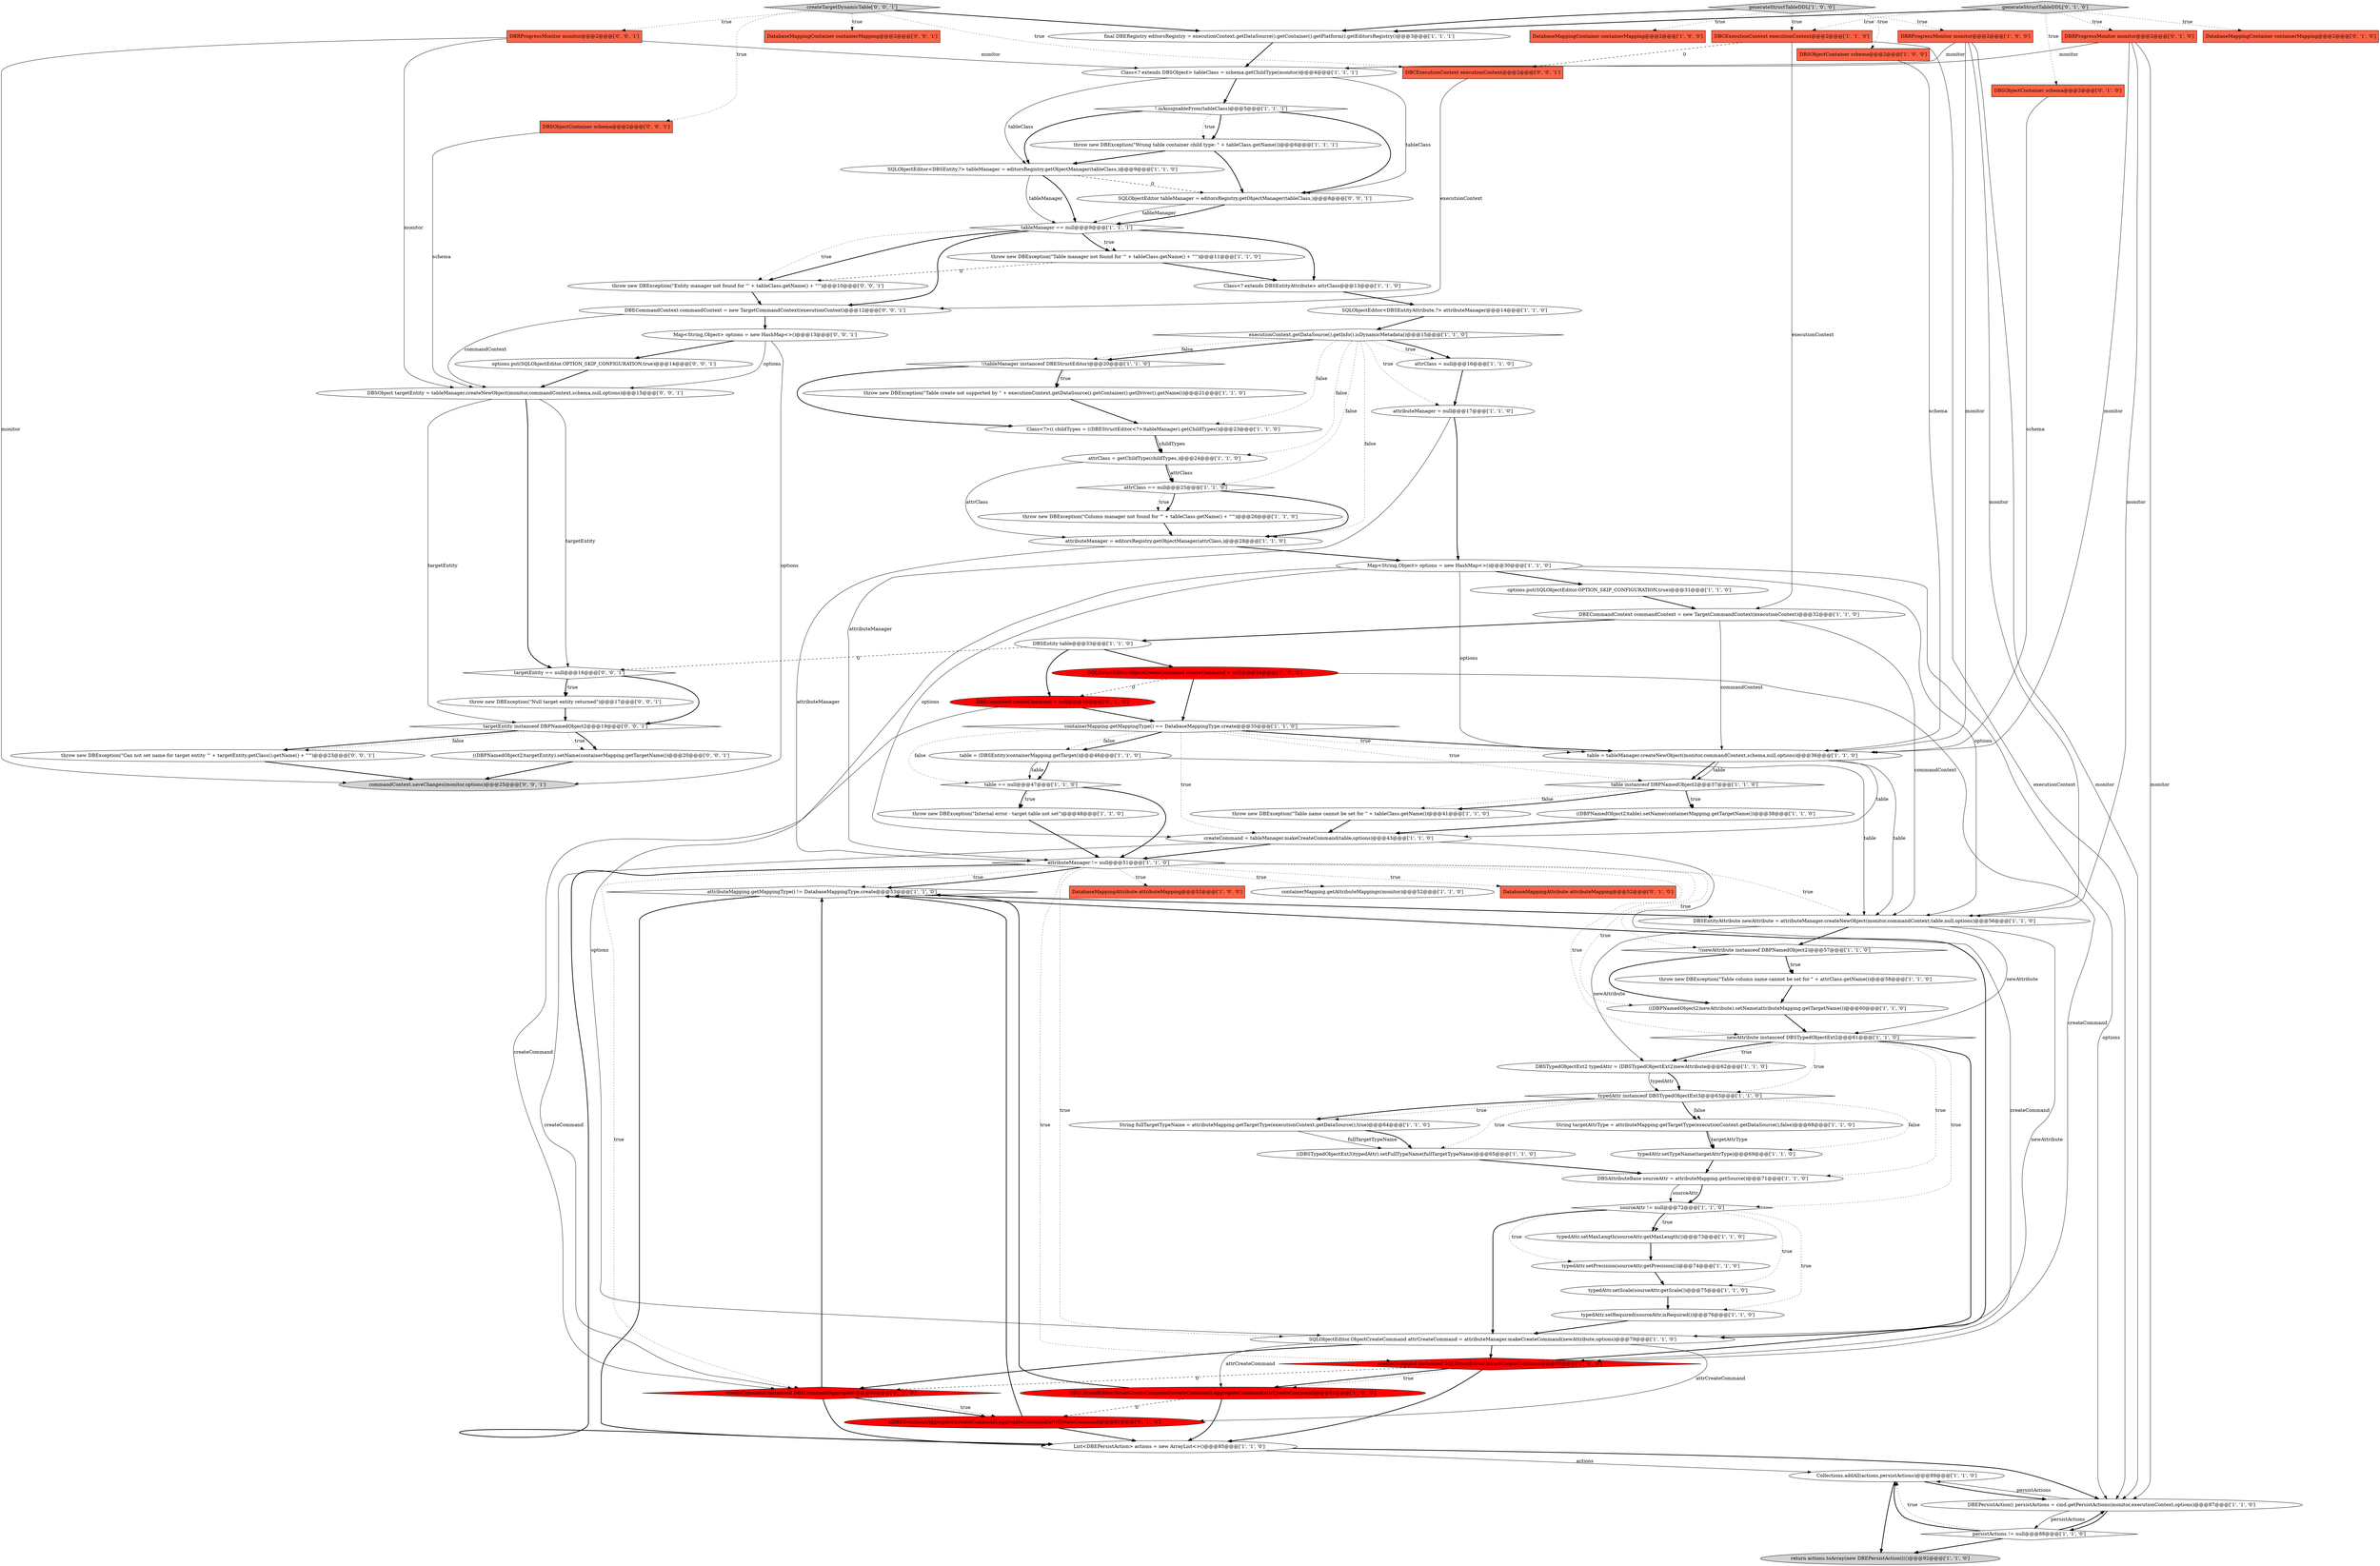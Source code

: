 digraph {
68 [style = filled, label = "DBRProgressMonitor monitor@@@2@@@['0', '1', '0']", fillcolor = tomato, shape = box image = "AAA0AAABBB2BBB"];
56 [style = filled, label = "attributeMapping.getMappingType() != DatabaseMappingType.create@@@53@@@['1', '1', '0']", fillcolor = white, shape = diamond image = "AAA0AAABBB1BBB"];
18 [style = filled, label = "attributeManager != null@@@51@@@['1', '1', '0']", fillcolor = white, shape = diamond image = "AAA0AAABBB1BBB"];
6 [style = filled, label = "SQLObjectEditor.ObjectCreateCommand attrCreateCommand = attributeManager.makeCreateCommand(newAttribute,options)@@@79@@@['1', '1', '0']", fillcolor = white, shape = ellipse image = "AAA0AAABBB1BBB"];
14 [style = filled, label = "DatabaseMappingContainer containerMapping@@@2@@@['1', '0', '0']", fillcolor = tomato, shape = box image = "AAA0AAABBB1BBB"];
50 [style = filled, label = "generateStructTableDDL['1', '0', '0']", fillcolor = lightgray, shape = diamond image = "AAA0AAABBB1BBB"];
60 [style = filled, label = "attrClass == null@@@25@@@['1', '1', '0']", fillcolor = white, shape = diamond image = "AAA0AAABBB1BBB"];
53 [style = filled, label = "attrClass = getChildType(childTypes,)@@@24@@@['1', '1', '0']", fillcolor = white, shape = ellipse image = "AAA0AAABBB1BBB"];
52 [style = filled, label = "((DBSTypedObjectExt3)typedAttr).setFullTypeName(fullTargetTypeName)@@@65@@@['1', '1', '0']", fillcolor = white, shape = ellipse image = "AAA0AAABBB1BBB"];
4 [style = filled, label = "table == null@@@47@@@['1', '1', '0']", fillcolor = white, shape = diamond image = "AAA0AAABBB1BBB"];
21 [style = filled, label = "createCommand = tableManager.makeCreateCommand(table,options)@@@43@@@['1', '1', '0']", fillcolor = white, shape = ellipse image = "AAA0AAABBB1BBB"];
90 [style = filled, label = "DBSObject targetEntity = tableManager.createNewObject(monitor,commandContext,schema,null,options)@@@15@@@['0', '0', '1']", fillcolor = white, shape = ellipse image = "AAA0AAABBB3BBB"];
42 [style = filled, label = "typedAttr.setRequired(sourceAttr.isRequired())@@@76@@@['1', '1', '0']", fillcolor = white, shape = ellipse image = "AAA0AAABBB1BBB"];
91 [style = filled, label = "SQLObjectEditor tableManager = editorsRegistry.getObjectManager(tableClass,)@@@8@@@['0', '0', '1']", fillcolor = white, shape = ellipse image = "AAA0AAABBB3BBB"];
49 [style = filled, label = "DBSTypedObjectExt2 typedAttr = (DBSTypedObjectExt2)newAttribute@@@62@@@['1', '1', '0']", fillcolor = white, shape = ellipse image = "AAA0AAABBB1BBB"];
10 [style = filled, label = "String fullTargetTypeName = attributeMapping.getTargetType(executionContext.getDataSource(),true)@@@64@@@['1', '1', '0']", fillcolor = white, shape = ellipse image = "AAA0AAABBB1BBB"];
25 [style = filled, label = "throw new DBException(\"Table column name cannot be set for \" + attrClass.getName())@@@58@@@['1', '1', '0']", fillcolor = white, shape = ellipse image = "AAA0AAABBB1BBB"];
27 [style = filled, label = "table instanceof DBPNamedObject2@@@37@@@['1', '1', '0']", fillcolor = white, shape = diamond image = "AAA0AAABBB1BBB"];
39 [style = filled, label = "attributeManager = null@@@17@@@['1', '1', '0']", fillcolor = white, shape = ellipse image = "AAA0AAABBB1BBB"];
72 [style = filled, label = "((DBECommandAggregator)createCommand).aggregateCommand(attrCreateCommand)@@@81@@@['0', '1', '0']", fillcolor = red, shape = ellipse image = "AAA1AAABBB2BBB"];
22 [style = filled, label = "((DBPNamedObject2)table).setName(containerMapping.getTargetName())@@@38@@@['1', '1', '0']", fillcolor = white, shape = ellipse image = "AAA0AAABBB1BBB"];
8 [style = filled, label = "!(newAttribute instanceof DBPNamedObject2)@@@57@@@['1', '1', '0']", fillcolor = white, shape = diamond image = "AAA0AAABBB1BBB"];
88 [style = filled, label = "throw new DBException(\"Can not set name for target entity '\" + targetEntity.getClass().getName() + \"'\")@@@23@@@['0', '0', '1']", fillcolor = white, shape = ellipse image = "AAA0AAABBB3BBB"];
17 [style = filled, label = "throw new DBException(\"Wrong table container child type: \" + tableClass.getName())@@@6@@@['1', '1', '1']", fillcolor = white, shape = ellipse image = "AAA0AAABBB1BBB"];
0 [style = filled, label = "DBSObjectContainer schema@@@2@@@['1', '0', '0']", fillcolor = tomato, shape = box image = "AAA0AAABBB1BBB"];
45 [style = filled, label = "Class<? extends DBSObject> tableClass = schema.getChildType(monitor)@@@4@@@['1', '1', '1']", fillcolor = white, shape = ellipse image = "AAA0AAABBB1BBB"];
51 [style = filled, label = "newAttribute instanceof DBSTypedObjectExt2@@@61@@@['1', '1', '0']", fillcolor = white, shape = diamond image = "AAA0AAABBB1BBB"];
66 [style = filled, label = "SQLObjectEditor<DBSEntity,?> tableManager = editorsRegistry.getObjectManager(tableClass,)@@@9@@@['1', '1', '0']", fillcolor = white, shape = ellipse image = "AAA0AAABBB1BBB"];
74 [style = filled, label = "createCommand instanceof DBECommandAggregator@@@80@@@['0', '1', '0']", fillcolor = red, shape = diamond image = "AAA1AAABBB2BBB"];
44 [style = filled, label = "DBSAttributeBase sourceAttr = attributeMapping.getSource()@@@71@@@['1', '1', '0']", fillcolor = white, shape = ellipse image = "AAA0AAABBB1BBB"];
15 [style = filled, label = "Map<String,Object> options = new HashMap<>()@@@30@@@['1', '1', '0']", fillcolor = white, shape = ellipse image = "AAA0AAABBB1BBB"];
67 [style = filled, label = "DBSObjectContainer schema@@@2@@@['0', '1', '0']", fillcolor = tomato, shape = box image = "AAA0AAABBB2BBB"];
23 [style = filled, label = "((DBPNamedObject2)newAttribute).setName(attributeMapping.getTargetName())@@@60@@@['1', '1', '0']", fillcolor = white, shape = ellipse image = "AAA0AAABBB1BBB"];
40 [style = filled, label = "DatabaseMappingAttribute attributeMapping@@@52@@@['1', '0', '0']", fillcolor = tomato, shape = box image = "AAA0AAABBB1BBB"];
47 [style = filled, label = "DBSEntityAttribute newAttribute = attributeManager.createNewObject(monitor,commandContext,table,null,options)@@@56@@@['1', '1', '0']", fillcolor = white, shape = ellipse image = "AAA0AAABBB1BBB"];
81 [style = filled, label = "DBRProgressMonitor monitor@@@2@@@['0', '0', '1']", fillcolor = tomato, shape = box image = "AAA0AAABBB3BBB"];
59 [style = filled, label = "SQLObjectEditor<DBSEntityAttribute,?> attributeManager@@@14@@@['1', '1', '0']", fillcolor = white, shape = ellipse image = "AAA0AAABBB1BBB"];
34 [style = filled, label = "!.isAssignableFrom(tableClass)@@@5@@@['1', '1', '1']", fillcolor = white, shape = diamond image = "AAA0AAABBB1BBB"];
78 [style = filled, label = "((DBPNamedObject2)targetEntity).setName(containerMapping.getTargetName())@@@20@@@['0', '0', '1']", fillcolor = white, shape = ellipse image = "AAA0AAABBB3BBB"];
12 [style = filled, label = "executionContext.getDataSource().getInfo().isDynamicMetadata()@@@15@@@['1', '1', '0']", fillcolor = white, shape = diamond image = "AAA0AAABBB1BBB"];
26 [style = filled, label = "DBSEntity table@@@33@@@['1', '1', '0']", fillcolor = white, shape = ellipse image = "AAA0AAABBB1BBB"];
35 [style = filled, label = "DBRProgressMonitor monitor@@@2@@@['1', '0', '0']", fillcolor = tomato, shape = box image = "AAA0AAABBB1BBB"];
3 [style = filled, label = "typedAttr instanceof DBSTypedObjectExt3@@@63@@@['1', '1', '0']", fillcolor = white, shape = diamond image = "AAA0AAABBB1BBB"];
30 [style = filled, label = "typedAttr.setTypeName(targetAttrType)@@@69@@@['1', '1', '0']", fillcolor = white, shape = ellipse image = "AAA0AAABBB1BBB"];
80 [style = filled, label = "createTargetDynamicTable['0', '0', '1']", fillcolor = lightgray, shape = diamond image = "AAA0AAABBB3BBB"];
16 [style = filled, label = "tableManager == null@@@9@@@['1', '1', '1']", fillcolor = white, shape = diamond image = "AAA0AAABBB1BBB"];
73 [style = filled, label = "DBECommand createCommand = null@@@34@@@['0', '1', '0']", fillcolor = red, shape = ellipse image = "AAA1AAABBB2BBB"];
82 [style = filled, label = "throw new DBException(\"Entity manager not found for '\" + tableClass.getName() + \"'\")@@@10@@@['0', '0', '1']", fillcolor = white, shape = ellipse image = "AAA0AAABBB3BBB"];
1 [style = filled, label = "!(tableManager instanceof DBEStructEditor)@@@20@@@['1', '1', '0']", fillcolor = white, shape = diamond image = "AAA0AAABBB1BBB"];
70 [style = filled, label = "DatabaseMappingContainer containerMapping@@@2@@@['0', '1', '0']", fillcolor = tomato, shape = box image = "AAA0AAABBB2BBB"];
41 [style = filled, label = "List<DBEPersistAction> actions = new ArrayList<>()@@@85@@@['1', '1', '0']", fillcolor = white, shape = ellipse image = "AAA0AAABBB1BBB"];
58 [style = filled, label = "typedAttr.setMaxLength(sourceAttr.getMaxLength())@@@73@@@['1', '1', '0']", fillcolor = white, shape = ellipse image = "AAA0AAABBB1BBB"];
76 [style = filled, label = "throw new DBException(\"Null target entity returned\")@@@17@@@['0', '0', '1']", fillcolor = white, shape = ellipse image = "AAA0AAABBB3BBB"];
9 [style = filled, label = "containerMapping.getMappingType() == DatabaseMappingType.create@@@35@@@['1', '1', '0']", fillcolor = white, shape = diamond image = "AAA0AAABBB1BBB"];
62 [style = filled, label = "createCommand instanceof SQLStructEditor.StructCreateCommand@@@80@@@['1', '0', '0']", fillcolor = red, shape = diamond image = "AAA1AAABBB1BBB"];
24 [style = filled, label = "Class<? extends DBSEntityAttribute> attrClass@@@13@@@['1', '1', '0']", fillcolor = white, shape = ellipse image = "AAA0AAABBB1BBB"];
69 [style = filled, label = "generateStructTableDDL['0', '1', '0']", fillcolor = lightgray, shape = diamond image = "AAA0AAABBB2BBB"];
11 [style = filled, label = "SQLStructEditor.ObjectCreateCommand createCommand = null@@@34@@@['1', '0', '0']", fillcolor = red, shape = ellipse image = "AAA1AAABBB1BBB"];
20 [style = filled, label = "throw new DBException(\"Table name cannot be set for \" + tableClass.getName())@@@41@@@['1', '1', '0']", fillcolor = white, shape = ellipse image = "AAA0AAABBB1BBB"];
29 [style = filled, label = "table = tableManager.createNewObject(monitor,commandContext,schema,null,options)@@@36@@@['1', '1', '0']", fillcolor = white, shape = ellipse image = "AAA0AAABBB1BBB"];
5 [style = filled, label = "sourceAttr != null@@@72@@@['1', '1', '0']", fillcolor = white, shape = diamond image = "AAA0AAABBB1BBB"];
57 [style = filled, label = "options.put(SQLObjectEditor.OPTION_SKIP_CONFIGURATION,true)@@@31@@@['1', '1', '0']", fillcolor = white, shape = ellipse image = "AAA0AAABBB1BBB"];
86 [style = filled, label = "Map<String,Object> options = new HashMap<>()@@@13@@@['0', '0', '1']", fillcolor = white, shape = ellipse image = "AAA0AAABBB3BBB"];
36 [style = filled, label = "throw new DBException(\"Column manager not found for '\" + tableClass.getName() + \"'\")@@@26@@@['1', '1', '0']", fillcolor = white, shape = ellipse image = "AAA0AAABBB1BBB"];
89 [style = filled, label = "commandContext.saveChanges(monitor,options)@@@25@@@['0', '0', '1']", fillcolor = lightgray, shape = ellipse image = "AAA0AAABBB3BBB"];
75 [style = filled, label = "targetEntity == null@@@16@@@['0', '0', '1']", fillcolor = white, shape = diamond image = "AAA0AAABBB3BBB"];
54 [style = filled, label = "throw new DBException(\"Table create not supported by \" + executionContext.getDataSource().getContainer().getDriver().getName())@@@21@@@['1', '1', '0']", fillcolor = white, shape = ellipse image = "AAA0AAABBB1BBB"];
33 [style = filled, label = "typedAttr.setScale(sourceAttr.getScale())@@@75@@@['1', '1', '0']", fillcolor = white, shape = ellipse image = "AAA0AAABBB1BBB"];
7 [style = filled, label = "String targetAttrType = attributeMapping.getTargetType(executionContext.getDataSource(),false)@@@68@@@['1', '1', '0']", fillcolor = white, shape = ellipse image = "AAA0AAABBB1BBB"];
31 [style = filled, label = "final DBERegistry editorsRegistry = executionContext.getDataSource().getContainer().getPlatform().getEditorsRegistry()@@@3@@@['1', '1', '1']", fillcolor = white, shape = ellipse image = "AAA0AAABBB1BBB"];
65 [style = filled, label = "containerMapping.getAttributeMappings(monitor)@@@52@@@['1', '1', '0']", fillcolor = white, shape = ellipse image = "AAA0AAABBB1BBB"];
13 [style = filled, label = "DBECommandContext commandContext = new TargetCommandContext(executionContext)@@@32@@@['1', '1', '0']", fillcolor = white, shape = ellipse image = "AAA0AAABBB1BBB"];
2 [style = filled, label = "attrClass = null@@@16@@@['1', '1', '0']", fillcolor = white, shape = ellipse image = "AAA0AAABBB1BBB"];
63 [style = filled, label = "persistActions != null@@@88@@@['1', '1', '0']", fillcolor = white, shape = diamond image = "AAA0AAABBB1BBB"];
85 [style = filled, label = "options.put(SQLObjectEditor.OPTION_SKIP_CONFIGURATION,true)@@@14@@@['0', '0', '1']", fillcolor = white, shape = ellipse image = "AAA0AAABBB3BBB"];
79 [style = filled, label = "DatabaseMappingContainer containerMapping@@@2@@@['0', '0', '1']", fillcolor = tomato, shape = box image = "AAA0AAABBB3BBB"];
43 [style = filled, label = "throw new DBException(\"Internal error - target table not set\")@@@48@@@['1', '1', '0']", fillcolor = white, shape = ellipse image = "AAA0AAABBB1BBB"];
61 [style = filled, label = "DBCExecutionContext executionContext@@@2@@@['1', '1', '0']", fillcolor = tomato, shape = box image = "AAA0AAABBB1BBB"];
38 [style = filled, label = "typedAttr.setPrecision(sourceAttr.getPrecision())@@@74@@@['1', '1', '0']", fillcolor = white, shape = ellipse image = "AAA0AAABBB1BBB"];
64 [style = filled, label = "Collections.addAll(actions,persistActions)@@@89@@@['1', '1', '0']", fillcolor = white, shape = ellipse image = "AAA0AAABBB1BBB"];
37 [style = filled, label = "return actions.toArray(new DBEPersistAction(((()@@@92@@@['1', '1', '0']", fillcolor = lightgray, shape = ellipse image = "AAA0AAABBB1BBB"];
87 [style = filled, label = "DBCExecutionContext executionContext@@@2@@@['0', '0', '1']", fillcolor = tomato, shape = box image = "AAA0AAABBB3BBB"];
28 [style = filled, label = "Class<?>(( childTypes = ((DBEStructEditor<?>)tableManager).getChildTypes()@@@23@@@['1', '1', '0']", fillcolor = white, shape = ellipse image = "AAA0AAABBB1BBB"];
32 [style = filled, label = "attributeManager = editorsRegistry.getObjectManager(attrClass,)@@@28@@@['1', '1', '0']", fillcolor = white, shape = ellipse image = "AAA0AAABBB1BBB"];
71 [style = filled, label = "DatabaseMappingAttribute attributeMapping@@@52@@@['0', '1', '0']", fillcolor = tomato, shape = box image = "AAA0AAABBB2BBB"];
84 [style = filled, label = "DBSObjectContainer schema@@@2@@@['0', '0', '1']", fillcolor = tomato, shape = box image = "AAA0AAABBB3BBB"];
48 [style = filled, label = "DBEPersistAction(( persistActions = cmd.getPersistActions(monitor,executionContext,options)@@@87@@@['1', '1', '0']", fillcolor = white, shape = ellipse image = "AAA0AAABBB1BBB"];
55 [style = filled, label = "table = (DBSEntity)containerMapping.getTarget()@@@46@@@['1', '1', '0']", fillcolor = white, shape = ellipse image = "AAA0AAABBB1BBB"];
46 [style = filled, label = "throw new DBException(\"Table manager not found for '\" + tableClass.getName() + \"'\")@@@11@@@['1', '1', '0']", fillcolor = white, shape = ellipse image = "AAA0AAABBB1BBB"];
77 [style = filled, label = "targetEntity instanceof DBPNamedObject2@@@19@@@['0', '0', '1']", fillcolor = white, shape = diamond image = "AAA0AAABBB3BBB"];
19 [style = filled, label = "((SQLStructEditor.StructCreateCommand)createCommand).aggregateCommand(attrCreateCommand)@@@81@@@['1', '0', '0']", fillcolor = red, shape = ellipse image = "AAA1AAABBB1BBB"];
83 [style = filled, label = "DBECommandContext commandContext = new TargetCommandContext(executionContext)@@@12@@@['0', '0', '1']", fillcolor = white, shape = ellipse image = "AAA0AAABBB3BBB"];
68->48 [style = solid, label="monitor"];
12->39 [style = dotted, label="true"];
52->44 [style = bold, label=""];
66->91 [style = dashed, label="0"];
48->63 [style = solid, label="persistActions"];
23->51 [style = bold, label=""];
72->41 [style = bold, label=""];
7->30 [style = bold, label=""];
63->48 [style = bold, label=""];
77->88 [style = bold, label=""];
74->72 [style = bold, label=""];
12->53 [style = dotted, label="false"];
15->21 [style = solid, label="options"];
56->41 [style = bold, label=""];
91->16 [style = bold, label=""];
60->32 [style = bold, label=""];
3->30 [style = dotted, label="false"];
61->13 [style = solid, label="executionContext"];
13->47 [style = solid, label="commandContext"];
73->9 [style = bold, label=""];
6->72 [style = solid, label="attrCreateCommand"];
43->18 [style = bold, label=""];
11->9 [style = bold, label=""];
15->57 [style = bold, label=""];
35->48 [style = solid, label="monitor"];
32->18 [style = solid, label="attributeManager"];
68->47 [style = solid, label="monitor"];
21->74 [style = solid, label="createCommand"];
26->11 [style = bold, label=""];
21->18 [style = bold, label=""];
9->4 [style = dotted, label="false"];
56->47 [style = bold, label=""];
59->12 [style = bold, label=""];
50->61 [style = dotted, label="true"];
26->75 [style = dashed, label="0"];
27->20 [style = dotted, label="false"];
0->29 [style = solid, label="schema"];
41->48 [style = bold, label=""];
12->2 [style = bold, label=""];
1->28 [style = bold, label=""];
5->38 [style = dotted, label="true"];
35->29 [style = solid, label="monitor"];
1->54 [style = dotted, label="true"];
18->47 [style = dotted, label="true"];
33->42 [style = bold, label=""];
34->17 [style = bold, label=""];
67->29 [style = solid, label="schema"];
9->55 [style = dotted, label="false"];
75->77 [style = bold, label=""];
18->56 [style = dotted, label="true"];
69->61 [style = dotted, label="true"];
53->60 [style = bold, label=""];
9->29 [style = bold, label=""];
6->62 [style = bold, label=""];
77->78 [style = dotted, label="true"];
16->83 [style = bold, label=""];
83->86 [style = bold, label=""];
62->56 [style = bold, label=""];
63->64 [style = dotted, label="true"];
57->13 [style = bold, label=""];
18->23 [style = dotted, label="true"];
78->89 [style = bold, label=""];
80->79 [style = dotted, label="true"];
53->60 [style = solid, label="attrClass"];
24->59 [style = bold, label=""];
16->46 [style = dotted, label="true"];
74->41 [style = bold, label=""];
8->23 [style = bold, label=""];
27->22 [style = dotted, label="true"];
91->16 [style = solid, label="tableManager"];
34->91 [style = bold, label=""];
12->32 [style = dotted, label="false"];
28->53 [style = solid, label="childTypes"];
86->89 [style = solid, label="options"];
81->90 [style = solid, label="monitor"];
46->24 [style = bold, label=""];
85->90 [style = bold, label=""];
12->2 [style = dotted, label="true"];
50->14 [style = dotted, label="true"];
3->7 [style = dotted, label="false"];
47->49 [style = solid, label="newAttribute"];
4->18 [style = bold, label=""];
18->56 [style = bold, label=""];
18->8 [style = dotted, label="true"];
5->33 [style = dotted, label="true"];
9->21 [style = dotted, label="true"];
12->1 [style = bold, label=""];
27->22 [style = bold, label=""];
77->78 [style = bold, label=""];
69->31 [style = bold, label=""];
19->56 [style = bold, label=""];
50->35 [style = dotted, label="true"];
18->6 [style = dotted, label="true"];
75->76 [style = dotted, label="true"];
7->30 [style = solid, label="targetAttrType"];
2->39 [style = bold, label=""];
3->10 [style = bold, label=""];
29->27 [style = bold, label=""];
29->27 [style = solid, label="table"];
39->18 [style = solid, label="attributeManager"];
55->4 [style = solid, label="table"];
17->66 [style = bold, label=""];
61->48 [style = solid, label="executionContext"];
5->6 [style = bold, label=""];
5->42 [style = dotted, label="true"];
3->7 [style = bold, label=""];
19->41 [style = bold, label=""];
50->31 [style = bold, label=""];
66->16 [style = solid, label="tableManager"];
90->75 [style = solid, label="targetEntity"];
63->37 [style = bold, label=""];
49->3 [style = bold, label=""];
15->6 [style = solid, label="options"];
80->87 [style = dotted, label="true"];
18->41 [style = bold, label=""];
68->45 [style = solid, label="monitor"];
38->33 [style = bold, label=""];
86->90 [style = solid, label="options"];
62->74 [style = dashed, label="0"];
27->20 [style = bold, label=""];
35->47 [style = solid, label="monitor"];
55->47 [style = solid, label="table"];
29->47 [style = solid, label="table"];
30->44 [style = bold, label=""];
44->5 [style = solid, label="sourceAttr"];
35->45 [style = solid, label="monitor"];
8->25 [style = dotted, label="true"];
15->48 [style = solid, label="options"];
11->62 [style = solid, label="createCommand"];
15->47 [style = solid, label="options"];
16->24 [style = bold, label=""];
3->10 [style = dotted, label="true"];
16->82 [style = dotted, label="true"];
69->68 [style = dotted, label="true"];
83->90 [style = solid, label="commandContext"];
12->28 [style = dotted, label="false"];
51->49 [style = dotted, label="true"];
81->89 [style = solid, label="monitor"];
87->83 [style = solid, label="executionContext"];
62->19 [style = bold, label=""];
51->6 [style = bold, label=""];
41->64 [style = solid, label="actions"];
45->91 [style = solid, label="tableClass"];
69->70 [style = dotted, label="true"];
47->51 [style = solid, label="newAttribute"];
6->19 [style = solid, label="attrCreateCommand"];
16->82 [style = bold, label=""];
73->74 [style = solid, label="createCommand"];
82->83 [style = bold, label=""];
80->31 [style = bold, label=""];
64->37 [style = bold, label=""];
58->38 [style = bold, label=""];
62->41 [style = bold, label=""];
72->56 [style = bold, label=""];
45->66 [style = solid, label="tableClass"];
74->72 [style = dotted, label="true"];
84->90 [style = solid, label="schema"];
13->26 [style = bold, label=""];
12->1 [style = dotted, label="false"];
18->62 [style = dotted, label="true"];
11->73 [style = dashed, label="0"];
66->16 [style = bold, label=""];
60->36 [style = bold, label=""];
1->54 [style = bold, label=""];
81->45 [style = solid, label="monitor"];
60->36 [style = dotted, label="true"];
5->58 [style = bold, label=""];
80->81 [style = dotted, label="true"];
29->21 [style = solid, label="table"];
19->72 [style = dashed, label="0"];
75->76 [style = bold, label=""];
46->82 [style = dashed, label="0"];
54->28 [style = bold, label=""];
10->52 [style = solid, label="fullTargetTypeName"];
44->5 [style = bold, label=""];
49->3 [style = solid, label="typedAttr"];
53->32 [style = solid, label="attrClass"];
16->46 [style = bold, label=""];
4->43 [style = dotted, label="true"];
34->66 [style = bold, label=""];
6->74 [style = bold, label=""];
15->29 [style = solid, label="options"];
39->15 [style = bold, label=""];
21->62 [style = solid, label="createCommand"];
4->43 [style = bold, label=""];
9->29 [style = dotted, label="true"];
18->71 [style = dotted, label="true"];
26->73 [style = bold, label=""];
80->84 [style = dotted, label="true"];
47->8 [style = bold, label=""];
69->67 [style = dotted, label="true"];
28->53 [style = bold, label=""];
25->23 [style = bold, label=""];
63->64 [style = bold, label=""];
5->58 [style = dotted, label="true"];
76->77 [style = bold, label=""];
88->89 [style = bold, label=""];
22->21 [style = bold, label=""];
36->32 [style = bold, label=""];
18->40 [style = dotted, label="true"];
51->49 [style = bold, label=""];
13->29 [style = solid, label="commandContext"];
51->3 [style = dotted, label="true"];
90->77 [style = solid, label="targetEntity"];
10->52 [style = bold, label=""];
48->64 [style = solid, label="persistActions"];
62->19 [style = dotted, label="true"];
9->55 [style = bold, label=""];
20->21 [style = bold, label=""];
9->27 [style = dotted, label="true"];
50->0 [style = dotted, label="true"];
77->88 [style = dotted, label="false"];
17->91 [style = bold, label=""];
90->75 [style = bold, label=""];
12->60 [style = dotted, label="false"];
86->85 [style = bold, label=""];
55->4 [style = bold, label=""];
42->6 [style = bold, label=""];
34->17 [style = dotted, label="true"];
18->65 [style = dotted, label="true"];
32->15 [style = bold, label=""];
48->63 [style = bold, label=""];
68->29 [style = solid, label="monitor"];
51->44 [style = dotted, label="true"];
18->51 [style = dotted, label="true"];
61->87 [style = dashed, label="0"];
3->52 [style = dotted, label="true"];
31->45 [style = bold, label=""];
8->25 [style = bold, label=""];
45->34 [style = bold, label=""];
18->74 [style = dotted, label="true"];
64->48 [style = bold, label=""];
74->56 [style = bold, label=""];
47->6 [style = solid, label="newAttribute"];
51->5 [style = dotted, label="true"];
}
